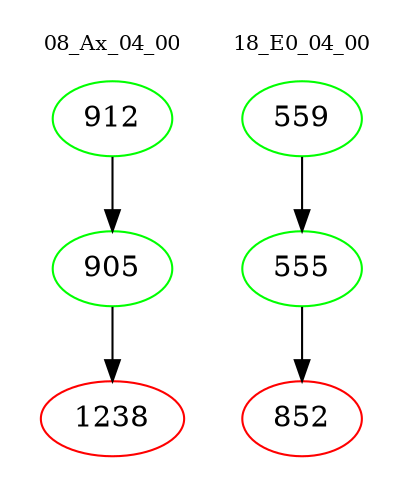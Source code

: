 digraph{
subgraph cluster_0 {
color = white
label = "08_Ax_04_00";
fontsize=10;
T0_912 [label="912", color="green"]
T0_912 -> T0_905 [color="black"]
T0_905 [label="905", color="green"]
T0_905 -> T0_1238 [color="black"]
T0_1238 [label="1238", color="red"]
}
subgraph cluster_1 {
color = white
label = "18_E0_04_00";
fontsize=10;
T1_559 [label="559", color="green"]
T1_559 -> T1_555 [color="black"]
T1_555 [label="555", color="green"]
T1_555 -> T1_852 [color="black"]
T1_852 [label="852", color="red"]
}
}
